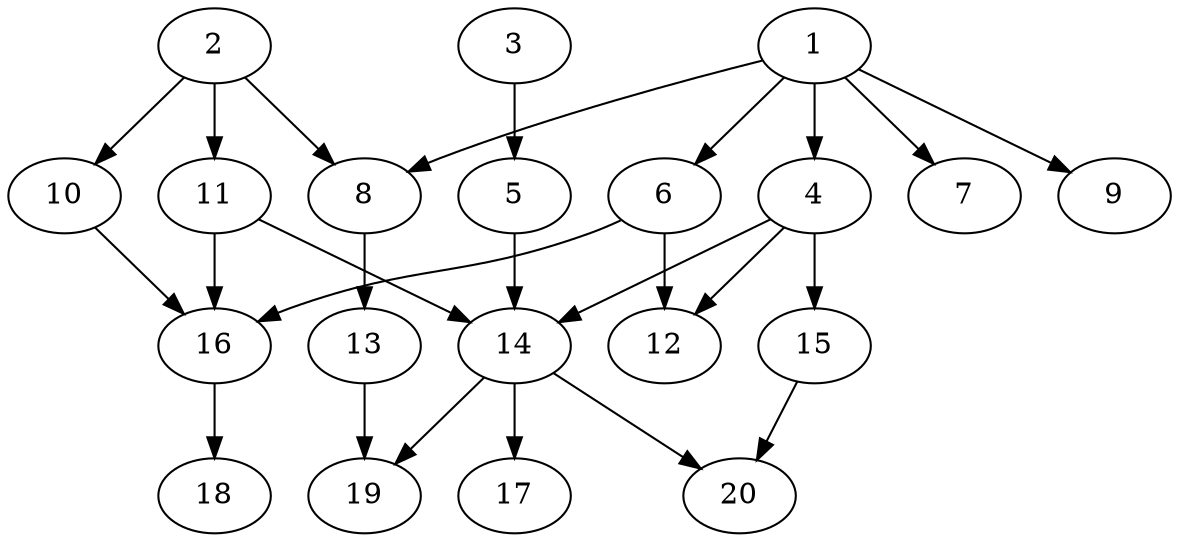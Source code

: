 // DAG automatically generated by daggen at Sat Jul 27 15:38:13 2019
// ./daggen --dot -n 20 --ccr 0.5 --fat 0.6 --regular 0.5 --density 0.4 --mindata 5242880 --maxdata 52428800 
digraph G {
  1 [size="45320192", alpha="0.01", expect_size="22660096"] 
  1 -> 4 [size ="22660096"]
  1 -> 6 [size ="22660096"]
  1 -> 7 [size ="22660096"]
  1 -> 8 [size ="22660096"]
  1 -> 9 [size ="22660096"]
  2 [size="27576320", alpha="0.20", expect_size="13788160"] 
  2 -> 8 [size ="13788160"]
  2 -> 10 [size ="13788160"]
  2 -> 11 [size ="13788160"]
  3 [size="90669056", alpha="0.05", expect_size="45334528"] 
  3 -> 5 [size ="45334528"]
  4 [size="25937920", alpha="0.00", expect_size="12968960"] 
  4 -> 12 [size ="12968960"]
  4 -> 14 [size ="12968960"]
  4 -> 15 [size ="12968960"]
  5 [size="51552256", alpha="0.09", expect_size="25776128"] 
  5 -> 14 [size ="25776128"]
  6 [size="103749632", alpha="0.07", expect_size="51874816"] 
  6 -> 12 [size ="51874816"]
  6 -> 16 [size ="51874816"]
  7 [size="19998720", alpha="0.02", expect_size="9999360"] 
  8 [size="96620544", alpha="0.19", expect_size="48310272"] 
  8 -> 13 [size ="48310272"]
  9 [size="96735232", alpha="0.02", expect_size="48367616"] 
  10 [size="11257856", alpha="0.08", expect_size="5628928"] 
  10 -> 16 [size ="5628928"]
  11 [size="29075456", alpha="0.08", expect_size="14537728"] 
  11 -> 14 [size ="14537728"]
  11 -> 16 [size ="14537728"]
  12 [size="33447936", alpha="0.05", expect_size="16723968"] 
  13 [size="33212416", alpha="0.17", expect_size="16606208"] 
  13 -> 19 [size ="16606208"]
  14 [size="58716160", alpha="0.11", expect_size="29358080"] 
  14 -> 17 [size ="29358080"]
  14 -> 19 [size ="29358080"]
  14 -> 20 [size ="29358080"]
  15 [size="59383808", alpha="0.08", expect_size="29691904"] 
  15 -> 20 [size ="29691904"]
  16 [size="101449728", alpha="0.19", expect_size="50724864"] 
  16 -> 18 [size ="50724864"]
  17 [size="41336832", alpha="0.18", expect_size="20668416"] 
  18 [size="51359744", alpha="0.16", expect_size="25679872"] 
  19 [size="46032896", alpha="0.06", expect_size="23016448"] 
  20 [size="54196224", alpha="0.14", expect_size="27098112"] 
}
